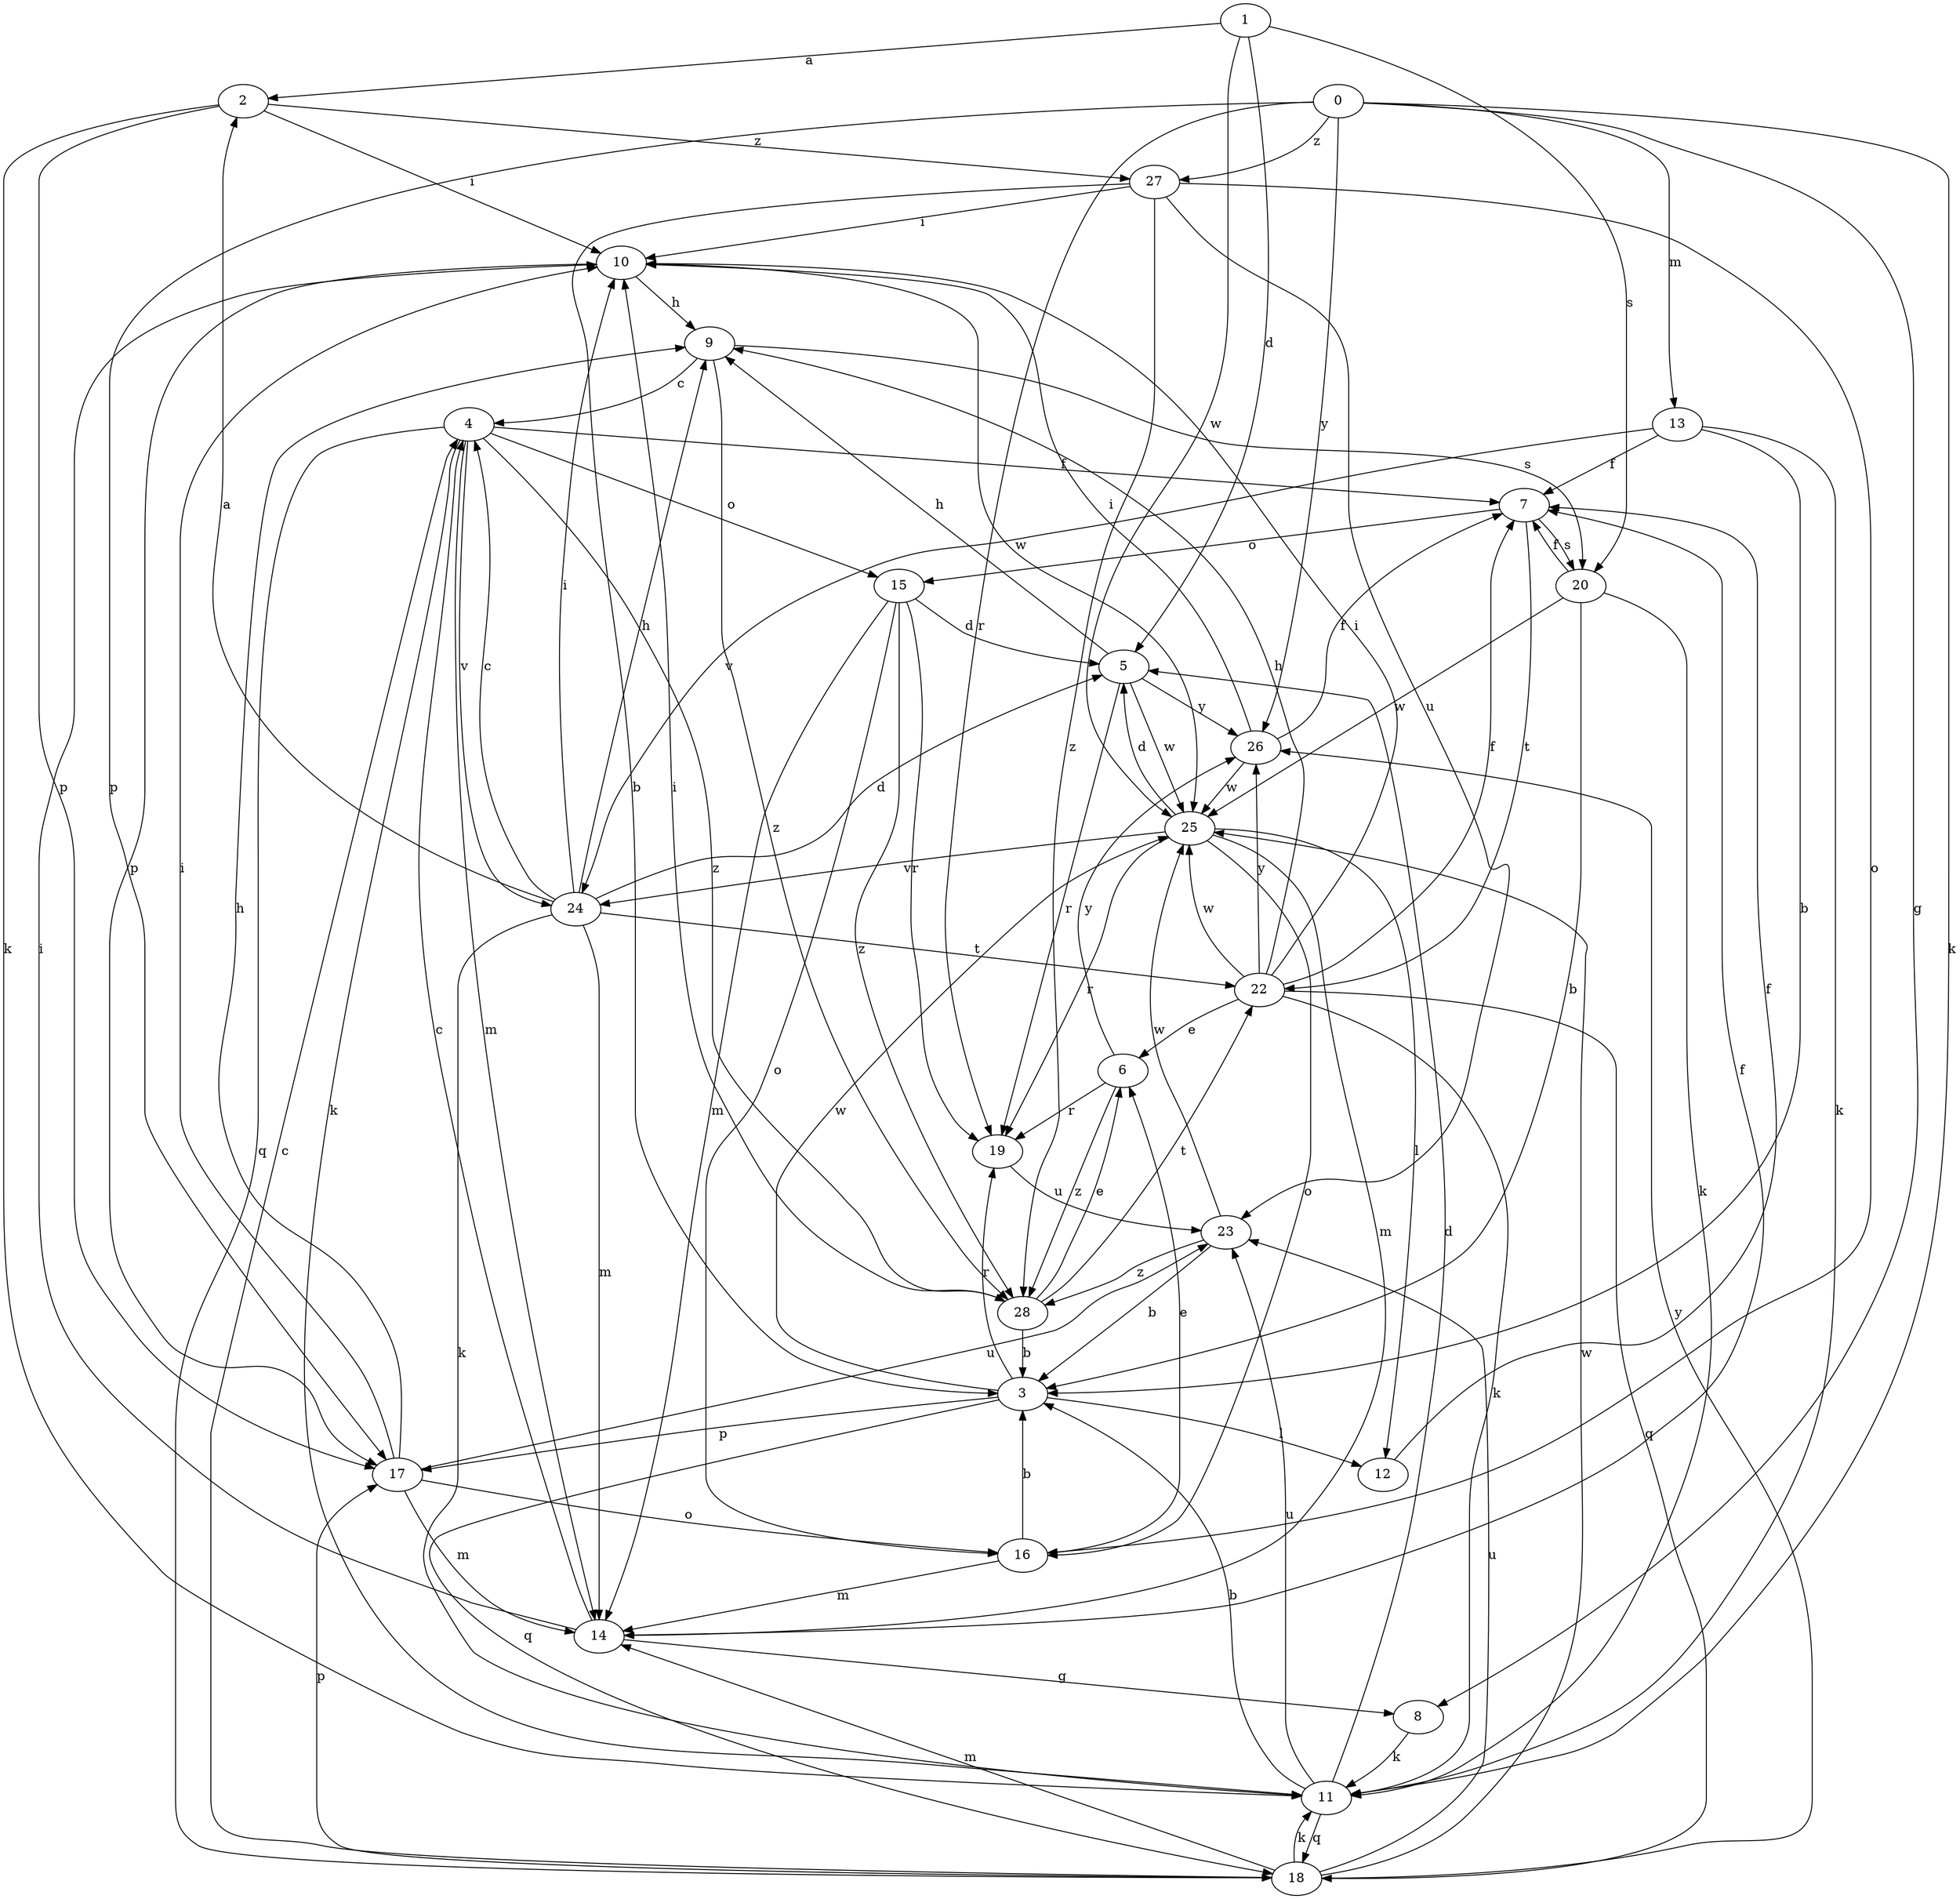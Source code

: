 strict digraph  {
1;
2;
3;
0;
4;
5;
6;
7;
8;
9;
10;
11;
12;
13;
14;
15;
16;
17;
18;
19;
20;
22;
23;
24;
25;
26;
27;
28;
1 -> 2  [label=a];
1 -> 5  [label=d];
1 -> 20  [label=s];
1 -> 25  [label=w];
2 -> 10  [label=i];
2 -> 11  [label=k];
2 -> 17  [label=p];
2 -> 27  [label=z];
3 -> 12  [label=l];
3 -> 17  [label=p];
3 -> 18  [label=q];
3 -> 19  [label=r];
3 -> 25  [label=w];
0 -> 8  [label=g];
0 -> 11  [label=k];
0 -> 13  [label=m];
0 -> 17  [label=p];
0 -> 19  [label=r];
0 -> 26  [label=y];
0 -> 27  [label=z];
4 -> 7  [label=f];
4 -> 11  [label=k];
4 -> 14  [label=m];
4 -> 15  [label=o];
4 -> 18  [label=q];
4 -> 24  [label=v];
4 -> 28  [label=z];
5 -> 9  [label=h];
5 -> 19  [label=r];
5 -> 25  [label=w];
5 -> 26  [label=y];
6 -> 19  [label=r];
6 -> 26  [label=y];
6 -> 28  [label=z];
7 -> 15  [label=o];
7 -> 20  [label=s];
7 -> 22  [label=t];
8 -> 11  [label=k];
9 -> 4  [label=c];
9 -> 20  [label=s];
9 -> 28  [label=z];
10 -> 9  [label=h];
10 -> 17  [label=p];
10 -> 25  [label=w];
11 -> 3  [label=b];
11 -> 5  [label=d];
11 -> 18  [label=q];
11 -> 23  [label=u];
12 -> 7  [label=f];
13 -> 3  [label=b];
13 -> 7  [label=f];
13 -> 11  [label=k];
13 -> 24  [label=v];
14 -> 4  [label=c];
14 -> 7  [label=f];
14 -> 8  [label=g];
14 -> 10  [label=i];
15 -> 5  [label=d];
15 -> 14  [label=m];
15 -> 16  [label=o];
15 -> 19  [label=r];
15 -> 28  [label=z];
16 -> 3  [label=b];
16 -> 6  [label=e];
16 -> 14  [label=m];
17 -> 9  [label=h];
17 -> 10  [label=i];
17 -> 14  [label=m];
17 -> 16  [label=o];
17 -> 23  [label=u];
18 -> 4  [label=c];
18 -> 11  [label=k];
18 -> 14  [label=m];
18 -> 17  [label=p];
18 -> 23  [label=u];
18 -> 25  [label=w];
18 -> 26  [label=y];
19 -> 23  [label=u];
20 -> 3  [label=b];
20 -> 7  [label=f];
20 -> 11  [label=k];
20 -> 25  [label=w];
22 -> 6  [label=e];
22 -> 7  [label=f];
22 -> 9  [label=h];
22 -> 10  [label=i];
22 -> 11  [label=k];
22 -> 18  [label=q];
22 -> 25  [label=w];
22 -> 26  [label=y];
23 -> 3  [label=b];
23 -> 25  [label=w];
23 -> 28  [label=z];
24 -> 2  [label=a];
24 -> 4  [label=c];
24 -> 5  [label=d];
24 -> 9  [label=h];
24 -> 10  [label=i];
24 -> 11  [label=k];
24 -> 14  [label=m];
24 -> 22  [label=t];
25 -> 5  [label=d];
25 -> 12  [label=l];
25 -> 14  [label=m];
25 -> 16  [label=o];
25 -> 19  [label=r];
25 -> 24  [label=v];
26 -> 7  [label=f];
26 -> 10  [label=i];
26 -> 25  [label=w];
27 -> 3  [label=b];
27 -> 10  [label=i];
27 -> 16  [label=o];
27 -> 23  [label=u];
27 -> 28  [label=z];
28 -> 3  [label=b];
28 -> 6  [label=e];
28 -> 10  [label=i];
28 -> 22  [label=t];
}
